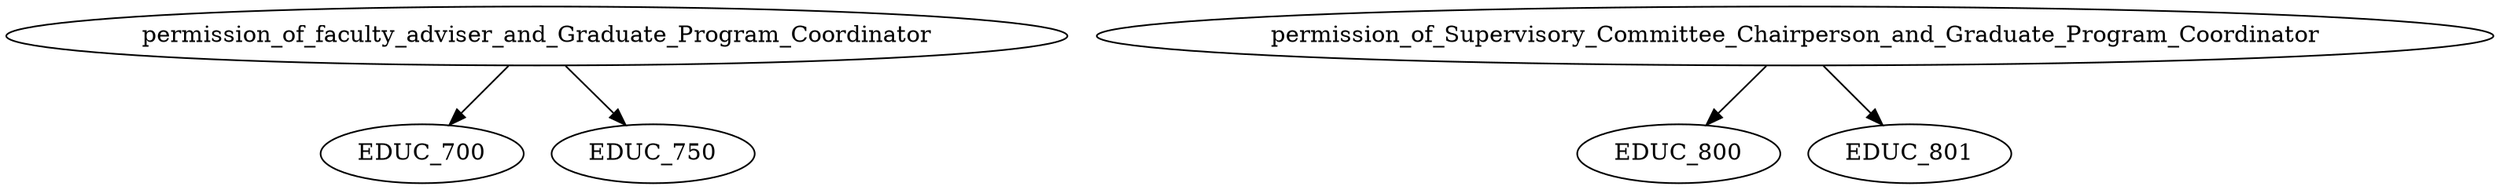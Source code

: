 digraph G {
    edge [color=black];
    permission_of_faculty_adviser_and_Graduate_Program_Coordinator -> EDUC_700;
    edge [color=black];
    permission_of_faculty_adviser_and_Graduate_Program_Coordinator -> EDUC_750;
    edge [color=black];
    permission_of_Supervisory_Committee_Chairperson_and_Graduate_Program_Coordinator -> EDUC_800;
    edge [color=black];
    permission_of_Supervisory_Committee_Chairperson_and_Graduate_Program_Coordinator -> EDUC_801;
}
